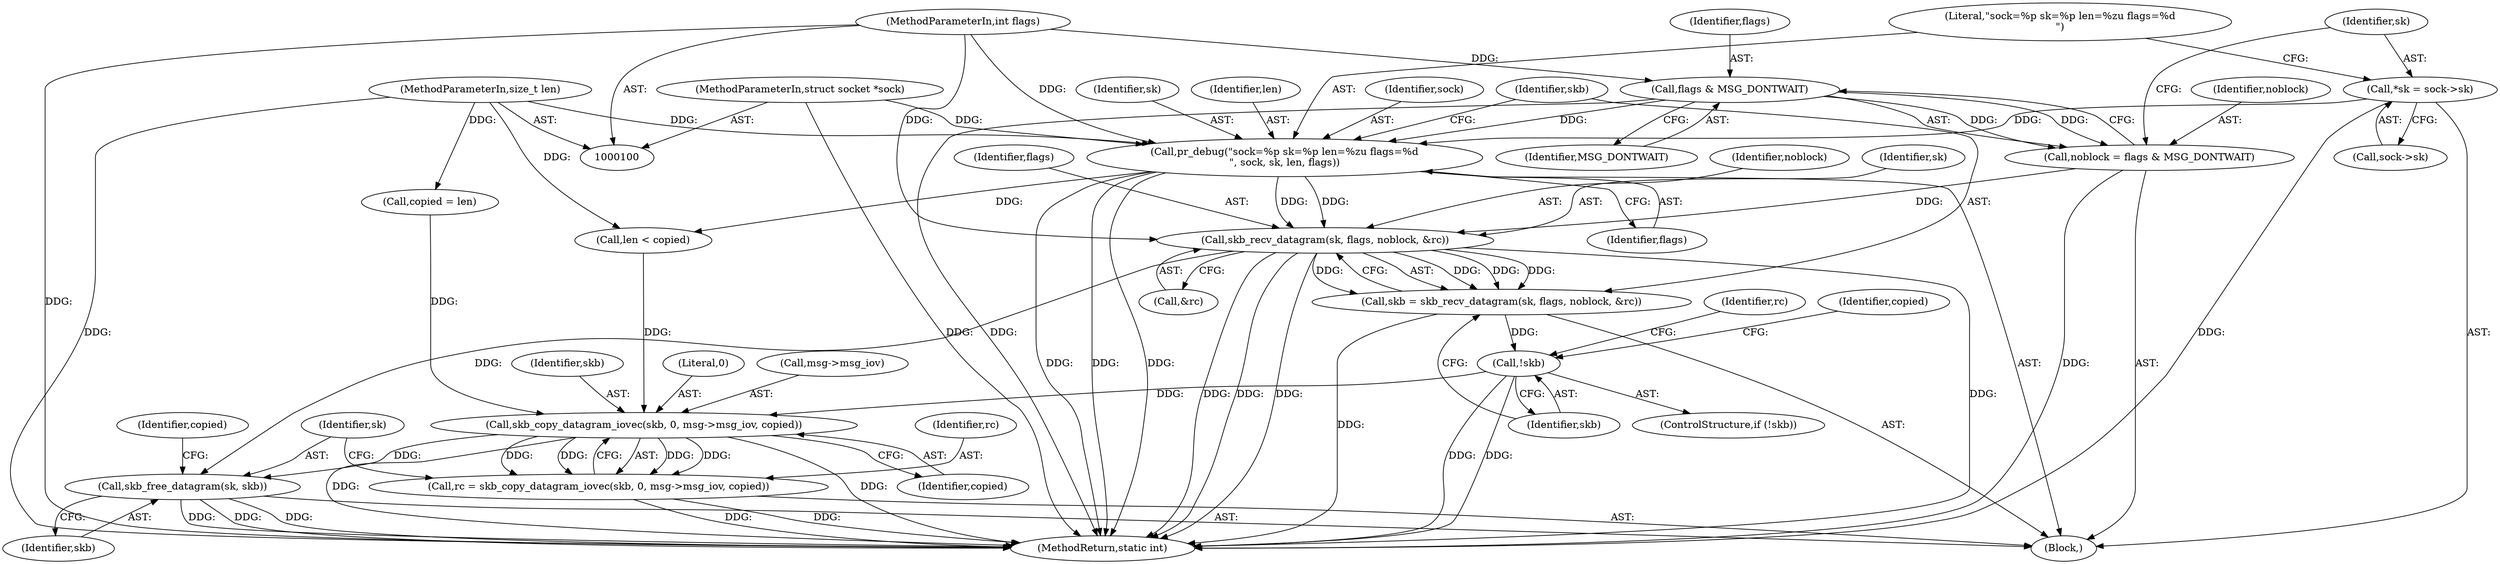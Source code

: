 digraph "0_linux_f3d3342602f8bcbf37d7c46641cb9bca7618eb1c_25@API" {
"1000130" [label="(Call,skb_recv_datagram(sk, flags, noblock, &rc))"];
"1000122" [label="(Call,pr_debug(\"sock=%p sk=%p len=%zu flags=%d\n\", sock, sk, len, flags))"];
"1000102" [label="(MethodParameterIn,struct socket *sock)"];
"1000114" [label="(Call,*sk = sock->sk)"];
"1000104" [label="(MethodParameterIn,size_t len)"];
"1000110" [label="(Call,flags & MSG_DONTWAIT)"];
"1000105" [label="(MethodParameterIn,int flags)"];
"1000108" [label="(Call,noblock = flags & MSG_DONTWAIT)"];
"1000128" [label="(Call,skb = skb_recv_datagram(sk, flags, noblock, &rc))"];
"1000137" [label="(Call,!skb)"];
"1000161" [label="(Call,skb_copy_datagram_iovec(skb, 0, msg->msg_iov, copied))"];
"1000159" [label="(Call,rc = skb_copy_datagram_iovec(skb, 0, msg->msg_iov, copied))"];
"1000168" [label="(Call,skb_free_datagram(sk, skb))"];
"1000109" [label="(Identifier,noblock)"];
"1000122" [label="(Call,pr_debug(\"sock=%p sk=%p len=%zu flags=%d\n\", sock, sk, len, flags))"];
"1000142" [label="(Identifier,copied)"];
"1000161" [label="(Call,skb_copy_datagram_iovec(skb, 0, msg->msg_iov, copied))"];
"1000116" [label="(Call,sock->sk)"];
"1000162" [label="(Identifier,skb)"];
"1000105" [label="(MethodParameterIn,int flags)"];
"1000128" [label="(Call,skb = skb_recv_datagram(sk, flags, noblock, &rc))"];
"1000169" [label="(Identifier,sk)"];
"1000160" [label="(Identifier,rc)"];
"1000159" [label="(Call,rc = skb_copy_datagram_iovec(skb, 0, msg->msg_iov, copied))"];
"1000136" [label="(ControlStructure,if (!skb))"];
"1000133" [label="(Identifier,noblock)"];
"1000110" [label="(Call,flags & MSG_DONTWAIT)"];
"1000140" [label="(Identifier,rc)"];
"1000131" [label="(Identifier,sk)"];
"1000134" [label="(Call,&rc)"];
"1000130" [label="(Call,skb_recv_datagram(sk, flags, noblock, &rc))"];
"1000102" [label="(MethodParameterIn,struct socket *sock)"];
"1000111" [label="(Identifier,flags)"];
"1000112" [label="(Identifier,MSG_DONTWAIT)"];
"1000114" [label="(Call,*sk = sock->sk)"];
"1000137" [label="(Call,!skb)"];
"1000171" [label="(Identifier,copied)"];
"1000125" [label="(Identifier,sk)"];
"1000156" [label="(Call,copied = len)"];
"1000167" [label="(Identifier,copied)"];
"1000104" [label="(MethodParameterIn,size_t len)"];
"1000147" [label="(Call,len < copied)"];
"1000138" [label="(Identifier,skb)"];
"1000126" [label="(Identifier,len)"];
"1000170" [label="(Identifier,skb)"];
"1000123" [label="(Literal,\"sock=%p sk=%p len=%zu flags=%d\n\")"];
"1000108" [label="(Call,noblock = flags & MSG_DONTWAIT)"];
"1000106" [label="(Block,)"];
"1000124" [label="(Identifier,sock)"];
"1000115" [label="(Identifier,sk)"];
"1000127" [label="(Identifier,flags)"];
"1000129" [label="(Identifier,skb)"];
"1000168" [label="(Call,skb_free_datagram(sk, skb))"];
"1000163" [label="(Literal,0)"];
"1000132" [label="(Identifier,flags)"];
"1000164" [label="(Call,msg->msg_iov)"];
"1000172" [label="(MethodReturn,static int)"];
"1000130" -> "1000128"  [label="AST: "];
"1000130" -> "1000134"  [label="CFG: "];
"1000131" -> "1000130"  [label="AST: "];
"1000132" -> "1000130"  [label="AST: "];
"1000133" -> "1000130"  [label="AST: "];
"1000134" -> "1000130"  [label="AST: "];
"1000128" -> "1000130"  [label="CFG: "];
"1000130" -> "1000172"  [label="DDG: "];
"1000130" -> "1000172"  [label="DDG: "];
"1000130" -> "1000172"  [label="DDG: "];
"1000130" -> "1000172"  [label="DDG: "];
"1000130" -> "1000128"  [label="DDG: "];
"1000130" -> "1000128"  [label="DDG: "];
"1000130" -> "1000128"  [label="DDG: "];
"1000130" -> "1000128"  [label="DDG: "];
"1000122" -> "1000130"  [label="DDG: "];
"1000122" -> "1000130"  [label="DDG: "];
"1000105" -> "1000130"  [label="DDG: "];
"1000108" -> "1000130"  [label="DDG: "];
"1000130" -> "1000168"  [label="DDG: "];
"1000122" -> "1000106"  [label="AST: "];
"1000122" -> "1000127"  [label="CFG: "];
"1000123" -> "1000122"  [label="AST: "];
"1000124" -> "1000122"  [label="AST: "];
"1000125" -> "1000122"  [label="AST: "];
"1000126" -> "1000122"  [label="AST: "];
"1000127" -> "1000122"  [label="AST: "];
"1000129" -> "1000122"  [label="CFG: "];
"1000122" -> "1000172"  [label="DDG: "];
"1000122" -> "1000172"  [label="DDG: "];
"1000122" -> "1000172"  [label="DDG: "];
"1000102" -> "1000122"  [label="DDG: "];
"1000114" -> "1000122"  [label="DDG: "];
"1000104" -> "1000122"  [label="DDG: "];
"1000110" -> "1000122"  [label="DDG: "];
"1000105" -> "1000122"  [label="DDG: "];
"1000122" -> "1000147"  [label="DDG: "];
"1000102" -> "1000100"  [label="AST: "];
"1000102" -> "1000172"  [label="DDG: "];
"1000114" -> "1000106"  [label="AST: "];
"1000114" -> "1000116"  [label="CFG: "];
"1000115" -> "1000114"  [label="AST: "];
"1000116" -> "1000114"  [label="AST: "];
"1000123" -> "1000114"  [label="CFG: "];
"1000114" -> "1000172"  [label="DDG: "];
"1000104" -> "1000100"  [label="AST: "];
"1000104" -> "1000172"  [label="DDG: "];
"1000104" -> "1000147"  [label="DDG: "];
"1000104" -> "1000156"  [label="DDG: "];
"1000110" -> "1000108"  [label="AST: "];
"1000110" -> "1000112"  [label="CFG: "];
"1000111" -> "1000110"  [label="AST: "];
"1000112" -> "1000110"  [label="AST: "];
"1000108" -> "1000110"  [label="CFG: "];
"1000110" -> "1000172"  [label="DDG: "];
"1000110" -> "1000108"  [label="DDG: "];
"1000110" -> "1000108"  [label="DDG: "];
"1000105" -> "1000110"  [label="DDG: "];
"1000105" -> "1000100"  [label="AST: "];
"1000105" -> "1000172"  [label="DDG: "];
"1000108" -> "1000106"  [label="AST: "];
"1000109" -> "1000108"  [label="AST: "];
"1000115" -> "1000108"  [label="CFG: "];
"1000108" -> "1000172"  [label="DDG: "];
"1000128" -> "1000106"  [label="AST: "];
"1000129" -> "1000128"  [label="AST: "];
"1000138" -> "1000128"  [label="CFG: "];
"1000128" -> "1000172"  [label="DDG: "];
"1000128" -> "1000137"  [label="DDG: "];
"1000137" -> "1000136"  [label="AST: "];
"1000137" -> "1000138"  [label="CFG: "];
"1000138" -> "1000137"  [label="AST: "];
"1000140" -> "1000137"  [label="CFG: "];
"1000142" -> "1000137"  [label="CFG: "];
"1000137" -> "1000172"  [label="DDG: "];
"1000137" -> "1000172"  [label="DDG: "];
"1000137" -> "1000161"  [label="DDG: "];
"1000161" -> "1000159"  [label="AST: "];
"1000161" -> "1000167"  [label="CFG: "];
"1000162" -> "1000161"  [label="AST: "];
"1000163" -> "1000161"  [label="AST: "];
"1000164" -> "1000161"  [label="AST: "];
"1000167" -> "1000161"  [label="AST: "];
"1000159" -> "1000161"  [label="CFG: "];
"1000161" -> "1000172"  [label="DDG: "];
"1000161" -> "1000172"  [label="DDG: "];
"1000161" -> "1000159"  [label="DDG: "];
"1000161" -> "1000159"  [label="DDG: "];
"1000161" -> "1000159"  [label="DDG: "];
"1000161" -> "1000159"  [label="DDG: "];
"1000156" -> "1000161"  [label="DDG: "];
"1000147" -> "1000161"  [label="DDG: "];
"1000161" -> "1000168"  [label="DDG: "];
"1000159" -> "1000106"  [label="AST: "];
"1000160" -> "1000159"  [label="AST: "];
"1000169" -> "1000159"  [label="CFG: "];
"1000159" -> "1000172"  [label="DDG: "];
"1000159" -> "1000172"  [label="DDG: "];
"1000168" -> "1000106"  [label="AST: "];
"1000168" -> "1000170"  [label="CFG: "];
"1000169" -> "1000168"  [label="AST: "];
"1000170" -> "1000168"  [label="AST: "];
"1000171" -> "1000168"  [label="CFG: "];
"1000168" -> "1000172"  [label="DDG: "];
"1000168" -> "1000172"  [label="DDG: "];
"1000168" -> "1000172"  [label="DDG: "];
}
